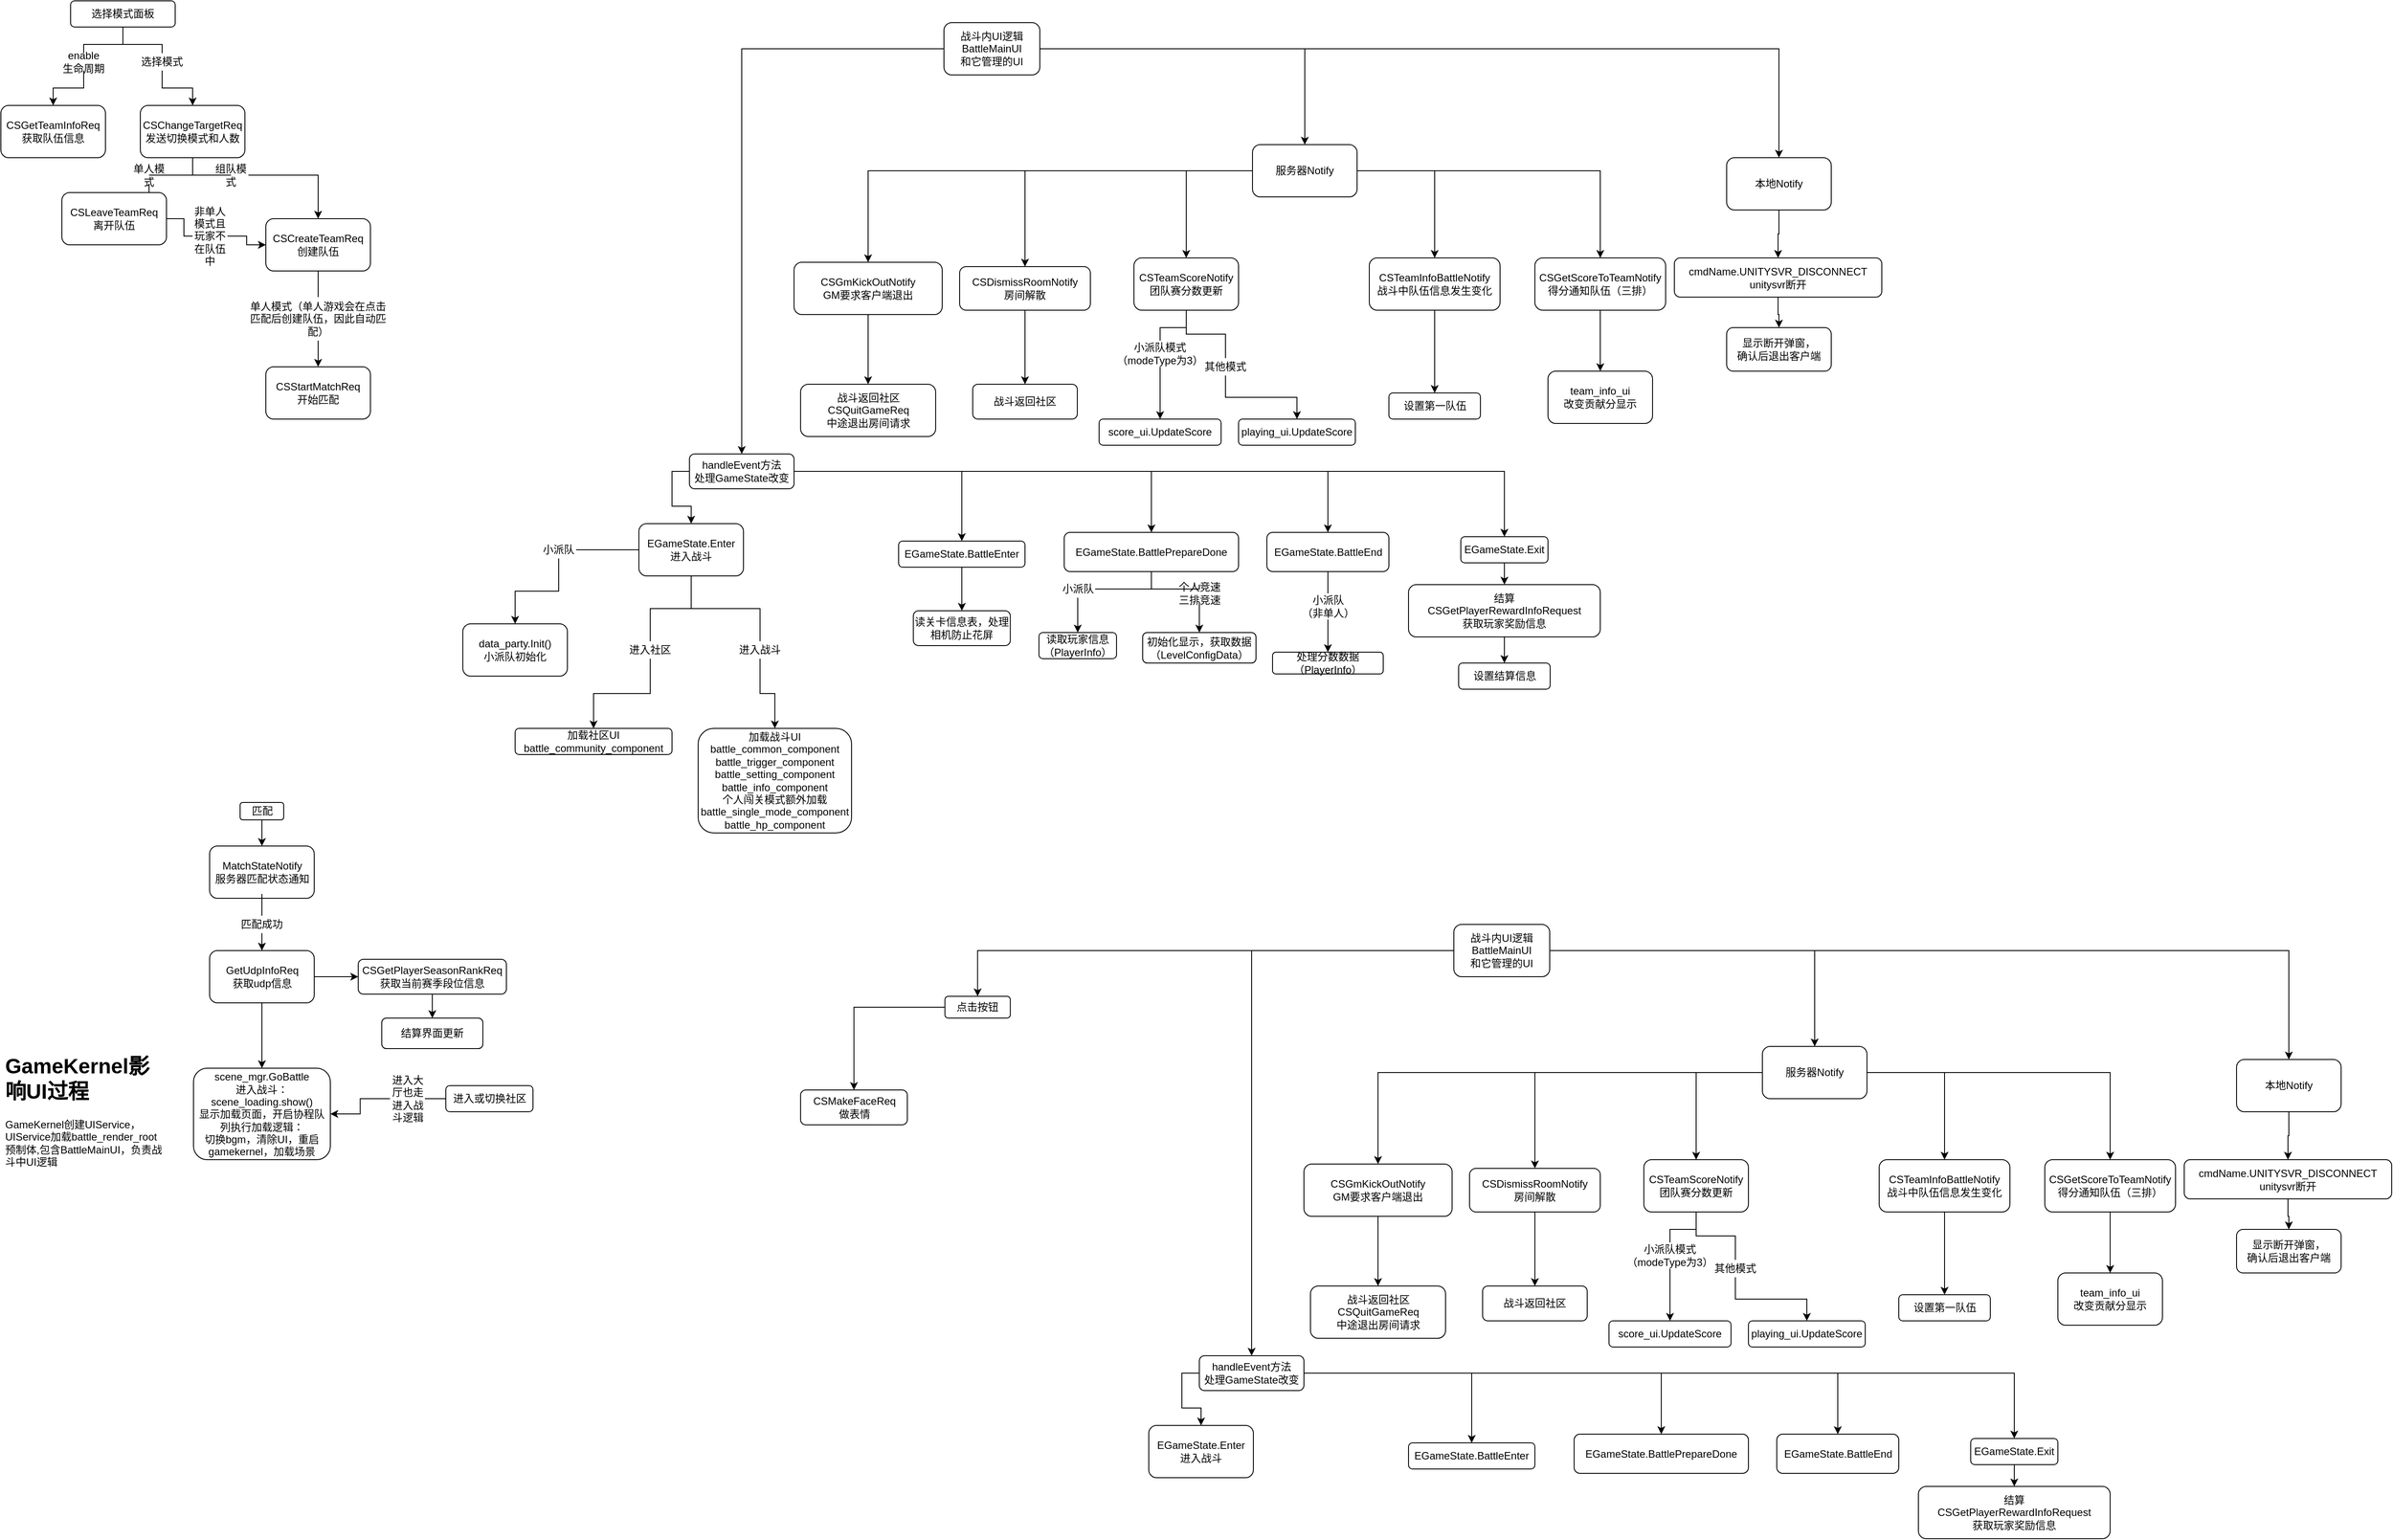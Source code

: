 <mxfile version="15.0.3" type="github">
  <diagram id="1mUm51Annn_wnX_kLURc" name="Page-1">
    <mxGraphModel dx="1673" dy="934" grid="1" gridSize="10" guides="1" tooltips="1" connect="1" arrows="1" fold="1" page="1" pageScale="1" pageWidth="827" pageHeight="1169" math="0" shadow="0">
      <root>
        <mxCell id="0" />
        <mxCell id="1" parent="0" />
        <mxCell id="DKNWYhaMzsymn_I_Z7NB-3" style="edgeStyle=orthogonalEdgeStyle;rounded=0;orthogonalLoop=1;jettySize=auto;html=1;startArrow=none;" parent="1" source="DKNWYhaMzsymn_I_Z7NB-4" target="DKNWYhaMzsymn_I_Z7NB-2" edge="1">
          <mxGeometry relative="1" as="geometry" />
        </mxCell>
        <mxCell id="DKNWYhaMzsymn_I_Z7NB-6" style="edgeStyle=orthogonalEdgeStyle;rounded=0;orthogonalLoop=1;jettySize=auto;html=1;startArrow=none;" parent="1" source="DKNWYhaMzsymn_I_Z7NB-7" target="DKNWYhaMzsymn_I_Z7NB-5" edge="1">
          <mxGeometry relative="1" as="geometry" />
        </mxCell>
        <mxCell id="DKNWYhaMzsymn_I_Z7NB-1" value="选择模式面板" style="rounded=1;whiteSpace=wrap;html=1;" parent="1" vertex="1">
          <mxGeometry x="130" y="40" width="120" height="30" as="geometry" />
        </mxCell>
        <mxCell id="DKNWYhaMzsymn_I_Z7NB-2" value="CSGetTeamInfoReq获取队伍信息" style="rounded=1;whiteSpace=wrap;html=1;" parent="1" vertex="1">
          <mxGeometry x="50" y="160" width="120" height="60" as="geometry" />
        </mxCell>
        <mxCell id="DKNWYhaMzsymn_I_Z7NB-10" style="edgeStyle=orthogonalEdgeStyle;rounded=0;orthogonalLoop=1;jettySize=auto;html=1;startArrow=none;" parent="1" source="DKNWYhaMzsymn_I_Z7NB-11" target="DKNWYhaMzsymn_I_Z7NB-9" edge="1">
          <mxGeometry relative="1" as="geometry" />
        </mxCell>
        <mxCell id="DKNWYhaMzsymn_I_Z7NB-14" style="edgeStyle=orthogonalEdgeStyle;rounded=0;orthogonalLoop=1;jettySize=auto;html=1;startArrow=none;" parent="1" source="DKNWYhaMzsymn_I_Z7NB-15" target="DKNWYhaMzsymn_I_Z7NB-13" edge="1">
          <mxGeometry relative="1" as="geometry" />
        </mxCell>
        <mxCell id="DKNWYhaMzsymn_I_Z7NB-5" value="CSChangeTargetReq&lt;br&gt;发送切换模式和人数" style="rounded=1;whiteSpace=wrap;html=1;" parent="1" vertex="1">
          <mxGeometry x="210" y="160" width="120" height="60" as="geometry" />
        </mxCell>
        <mxCell id="DKNWYhaMzsymn_I_Z7NB-17" style="edgeStyle=orthogonalEdgeStyle;rounded=0;orthogonalLoop=1;jettySize=auto;html=1;exitX=1;exitY=0.5;exitDx=0;exitDy=0;startArrow=none;" parent="1" source="DKNWYhaMzsymn_I_Z7NB-19" target="DKNWYhaMzsymn_I_Z7NB-13" edge="1">
          <mxGeometry relative="1" as="geometry" />
        </mxCell>
        <mxCell id="DKNWYhaMzsymn_I_Z7NB-9" value="CSLeaveTeamReq&lt;br&gt;离开队伍" style="rounded=1;whiteSpace=wrap;html=1;" parent="1" vertex="1">
          <mxGeometry x="120" y="260" width="120" height="60" as="geometry" />
        </mxCell>
        <mxCell id="DKNWYhaMzsymn_I_Z7NB-11" value="单人模式" style="text;html=1;strokeColor=none;fillColor=none;align=center;verticalAlign=middle;whiteSpace=wrap;rounded=0;" parent="1" vertex="1">
          <mxGeometry x="200" y="230" width="40" height="20" as="geometry" />
        </mxCell>
        <mxCell id="DKNWYhaMzsymn_I_Z7NB-12" value="" style="edgeStyle=orthogonalEdgeStyle;rounded=0;orthogonalLoop=1;jettySize=auto;html=1;endArrow=none;" parent="1" source="DKNWYhaMzsymn_I_Z7NB-5" target="DKNWYhaMzsymn_I_Z7NB-11" edge="1">
          <mxGeometry relative="1" as="geometry">
            <mxPoint x="270" y="220" as="sourcePoint" />
            <mxPoint x="180" y="260" as="targetPoint" />
          </mxGeometry>
        </mxCell>
        <mxCell id="DKNWYhaMzsymn_I_Z7NB-23" style="edgeStyle=orthogonalEdgeStyle;rounded=0;orthogonalLoop=1;jettySize=auto;html=1;entryX=0.5;entryY=0;entryDx=0;entryDy=0;startArrow=none;" parent="1" source="DKNWYhaMzsymn_I_Z7NB-24" target="DKNWYhaMzsymn_I_Z7NB-21" edge="1">
          <mxGeometry relative="1" as="geometry" />
        </mxCell>
        <mxCell id="DKNWYhaMzsymn_I_Z7NB-13" value="CSCreateTeamReq&lt;br&gt;创建队伍" style="rounded=1;whiteSpace=wrap;html=1;" parent="1" vertex="1">
          <mxGeometry x="354" y="290" width="120" height="60" as="geometry" />
        </mxCell>
        <mxCell id="DKNWYhaMzsymn_I_Z7NB-15" value="组队模式" style="text;html=1;strokeColor=none;fillColor=none;align=center;verticalAlign=middle;whiteSpace=wrap;rounded=0;" parent="1" vertex="1">
          <mxGeometry x="294" y="230" width="40" height="20" as="geometry" />
        </mxCell>
        <mxCell id="DKNWYhaMzsymn_I_Z7NB-16" value="" style="edgeStyle=orthogonalEdgeStyle;rounded=0;orthogonalLoop=1;jettySize=auto;html=1;endArrow=none;" parent="1" source="DKNWYhaMzsymn_I_Z7NB-5" target="DKNWYhaMzsymn_I_Z7NB-15" edge="1">
          <mxGeometry relative="1" as="geometry">
            <mxPoint x="270" y="220" as="sourcePoint" />
            <mxPoint x="330" y="260" as="targetPoint" />
          </mxGeometry>
        </mxCell>
        <mxCell id="DKNWYhaMzsymn_I_Z7NB-19" value="非单人模式且玩家不在队伍中" style="text;html=1;strokeColor=none;fillColor=none;align=center;verticalAlign=middle;whiteSpace=wrap;rounded=0;" parent="1" vertex="1">
          <mxGeometry x="270" y="300" width="40" height="20" as="geometry" />
        </mxCell>
        <mxCell id="DKNWYhaMzsymn_I_Z7NB-20" value="" style="edgeStyle=orthogonalEdgeStyle;rounded=0;orthogonalLoop=1;jettySize=auto;html=1;exitX=1;exitY=0.5;exitDx=0;exitDy=0;endArrow=none;" parent="1" source="DKNWYhaMzsymn_I_Z7NB-9" target="DKNWYhaMzsymn_I_Z7NB-19" edge="1">
          <mxGeometry relative="1" as="geometry">
            <mxPoint x="240" y="290" as="sourcePoint" />
            <mxPoint x="354" y="320" as="targetPoint" />
          </mxGeometry>
        </mxCell>
        <mxCell id="DKNWYhaMzsymn_I_Z7NB-21" value="CSStartMatchReq&lt;br&gt;开始匹配" style="rounded=1;whiteSpace=wrap;html=1;" parent="1" vertex="1">
          <mxGeometry x="354" y="460" width="120" height="60" as="geometry" />
        </mxCell>
        <mxCell id="DKNWYhaMzsymn_I_Z7NB-24" value="单人模式（单人游戏会在点击匹配后创建队伍，因此自动匹配）" style="text;html=1;strokeColor=none;fillColor=none;align=center;verticalAlign=middle;whiteSpace=wrap;rounded=0;" parent="1" vertex="1">
          <mxGeometry x="334" y="380" width="160" height="50" as="geometry" />
        </mxCell>
        <mxCell id="DKNWYhaMzsymn_I_Z7NB-25" value="" style="edgeStyle=orthogonalEdgeStyle;rounded=0;orthogonalLoop=1;jettySize=auto;html=1;entryX=0.5;entryY=0;entryDx=0;entryDy=0;endArrow=none;" parent="1" source="DKNWYhaMzsymn_I_Z7NB-13" target="DKNWYhaMzsymn_I_Z7NB-24" edge="1">
          <mxGeometry relative="1" as="geometry">
            <mxPoint x="414" y="350" as="sourcePoint" />
            <mxPoint x="414" y="390" as="targetPoint" />
          </mxGeometry>
        </mxCell>
        <mxCell id="DKNWYhaMzsymn_I_Z7NB-31" style="edgeStyle=orthogonalEdgeStyle;rounded=0;orthogonalLoop=1;jettySize=auto;html=1;entryX=0.5;entryY=0;entryDx=0;entryDy=0;startArrow=none;" parent="1" source="DKNWYhaMzsymn_I_Z7NB-32" target="DKNWYhaMzsymn_I_Z7NB-30" edge="1">
          <mxGeometry relative="1" as="geometry" />
        </mxCell>
        <mxCell id="DKNWYhaMzsymn_I_Z7NB-26" value="MatchStateNotify&lt;br&gt;服务器匹配状态通知" style="rounded=1;whiteSpace=wrap;html=1;" parent="1" vertex="1">
          <mxGeometry x="289.5" y="1010" width="120" height="60" as="geometry" />
        </mxCell>
        <mxCell id="DKNWYhaMzsymn_I_Z7NB-28" style="edgeStyle=orthogonalEdgeStyle;rounded=0;orthogonalLoop=1;jettySize=auto;html=1;entryX=0.5;entryY=0;entryDx=0;entryDy=0;" parent="1" source="DKNWYhaMzsymn_I_Z7NB-27" target="DKNWYhaMzsymn_I_Z7NB-26" edge="1">
          <mxGeometry relative="1" as="geometry" />
        </mxCell>
        <mxCell id="DKNWYhaMzsymn_I_Z7NB-27" value="匹配" style="rounded=1;whiteSpace=wrap;html=1;" parent="1" vertex="1">
          <mxGeometry x="324.5" y="960" width="50" height="20" as="geometry" />
        </mxCell>
        <mxCell id="y79Qkwf2GT1hYq4OMrBV-26" style="edgeStyle=orthogonalEdgeStyle;rounded=0;orthogonalLoop=1;jettySize=auto;html=1;entryX=0.5;entryY=0;entryDx=0;entryDy=0;" edge="1" parent="1" source="DKNWYhaMzsymn_I_Z7NB-30" target="DKNWYhaMzsymn_I_Z7NB-36">
          <mxGeometry relative="1" as="geometry" />
        </mxCell>
        <mxCell id="y79Qkwf2GT1hYq4OMrBV-28" style="edgeStyle=orthogonalEdgeStyle;rounded=0;orthogonalLoop=1;jettySize=auto;html=1;entryX=0;entryY=0.5;entryDx=0;entryDy=0;" edge="1" parent="1" source="DKNWYhaMzsymn_I_Z7NB-30" target="y79Qkwf2GT1hYq4OMrBV-27">
          <mxGeometry relative="1" as="geometry" />
        </mxCell>
        <mxCell id="DKNWYhaMzsymn_I_Z7NB-30" value="GetUdpInfoReq&lt;br&gt;获取udp信息" style="rounded=1;whiteSpace=wrap;html=1;" parent="1" vertex="1">
          <mxGeometry x="289.5" y="1130" width="120" height="60" as="geometry" />
        </mxCell>
        <mxCell id="DKNWYhaMzsymn_I_Z7NB-32" value="匹配成功" style="text;html=1;strokeColor=none;fillColor=none;align=center;verticalAlign=middle;whiteSpace=wrap;rounded=0;" parent="1" vertex="1">
          <mxGeometry x="321" y="1085" width="57" height="30" as="geometry" />
        </mxCell>
        <mxCell id="DKNWYhaMzsymn_I_Z7NB-33" value="" style="edgeStyle=orthogonalEdgeStyle;rounded=0;orthogonalLoop=1;jettySize=auto;html=1;entryX=0.5;entryY=0;entryDx=0;entryDy=0;endArrow=none;" parent="1" source="DKNWYhaMzsymn_I_Z7NB-26" target="DKNWYhaMzsymn_I_Z7NB-32" edge="1">
          <mxGeometry relative="1" as="geometry">
            <mxPoint x="349.5" y="1070" as="sourcePoint" />
            <mxPoint x="349.5" y="1150" as="targetPoint" />
          </mxGeometry>
        </mxCell>
        <mxCell id="DKNWYhaMzsymn_I_Z7NB-7" value="选择模式" style="text;html=1;strokeColor=none;fillColor=none;align=center;verticalAlign=middle;whiteSpace=wrap;rounded=0;" parent="1" vertex="1">
          <mxGeometry x="210" y="100" width="50" height="20" as="geometry" />
        </mxCell>
        <mxCell id="DKNWYhaMzsymn_I_Z7NB-34" value="" style="edgeStyle=orthogonalEdgeStyle;rounded=0;orthogonalLoop=1;jettySize=auto;html=1;endArrow=none;" parent="1" source="DKNWYhaMzsymn_I_Z7NB-1" target="DKNWYhaMzsymn_I_Z7NB-7" edge="1">
          <mxGeometry relative="1" as="geometry">
            <mxPoint x="190" y="70" as="sourcePoint" />
            <mxPoint x="270" y="160" as="targetPoint" />
          </mxGeometry>
        </mxCell>
        <mxCell id="DKNWYhaMzsymn_I_Z7NB-4" value="enable生命周期" style="text;html=1;strokeColor=none;fillColor=none;align=center;verticalAlign=middle;whiteSpace=wrap;rounded=0;" parent="1" vertex="1">
          <mxGeometry x="120" y="100" width="50" height="20" as="geometry" />
        </mxCell>
        <mxCell id="DKNWYhaMzsymn_I_Z7NB-35" value="" style="edgeStyle=orthogonalEdgeStyle;rounded=0;orthogonalLoop=1;jettySize=auto;html=1;endArrow=none;" parent="1" source="DKNWYhaMzsymn_I_Z7NB-1" target="DKNWYhaMzsymn_I_Z7NB-4" edge="1">
          <mxGeometry relative="1" as="geometry">
            <mxPoint x="190" y="70" as="sourcePoint" />
            <mxPoint x="110" y="160" as="targetPoint" />
          </mxGeometry>
        </mxCell>
        <mxCell id="DKNWYhaMzsymn_I_Z7NB-36" value="scene_mgr.GoBattle&lt;br&gt;进入战斗：&lt;br&gt;scene_loading.show()&lt;br&gt;显示加载页面，开启协程队列执行加载逻辑：&lt;br&gt;切换bgm，清除UI，重启gamekernel，加载场景&lt;br&gt;" style="rounded=1;whiteSpace=wrap;html=1;" parent="1" vertex="1">
          <mxGeometry x="271" y="1265" width="157" height="105" as="geometry" />
        </mxCell>
        <mxCell id="cIZTZoEBrVOznghg1TQm-2" style="edgeStyle=orthogonalEdgeStyle;rounded=0;orthogonalLoop=1;jettySize=auto;html=1;entryX=1;entryY=0.5;entryDx=0;entryDy=0;startArrow=none;" parent="1" source="cIZTZoEBrVOznghg1TQm-3" target="DKNWYhaMzsymn_I_Z7NB-36" edge="1">
          <mxGeometry relative="1" as="geometry" />
        </mxCell>
        <mxCell id="cIZTZoEBrVOznghg1TQm-1" value="进入或切换社区" style="rounded=1;whiteSpace=wrap;html=1;" parent="1" vertex="1">
          <mxGeometry x="560.5" y="1285" width="100" height="30" as="geometry" />
        </mxCell>
        <mxCell id="cIZTZoEBrVOznghg1TQm-3" value="进入大厅也走进入战斗逻辑" style="text;html=1;strokeColor=none;fillColor=none;align=center;verticalAlign=middle;whiteSpace=wrap;rounded=0;" parent="1" vertex="1">
          <mxGeometry x="496.5" y="1290" width="40" height="20" as="geometry" />
        </mxCell>
        <mxCell id="cIZTZoEBrVOznghg1TQm-4" value="" style="edgeStyle=orthogonalEdgeStyle;rounded=0;orthogonalLoop=1;jettySize=auto;html=1;entryX=1;entryY=0.5;entryDx=0;entryDy=0;endArrow=none;" parent="1" source="cIZTZoEBrVOznghg1TQm-1" target="cIZTZoEBrVOznghg1TQm-3" edge="1">
          <mxGeometry relative="1" as="geometry">
            <mxPoint x="499.5" y="1145" as="sourcePoint" />
            <mxPoint x="409.5" y="1270" as="targetPoint" />
          </mxGeometry>
        </mxCell>
        <mxCell id="cIZTZoEBrVOznghg1TQm-11" value="加载社区UI&lt;br&gt;battle_community_component" style="rounded=1;whiteSpace=wrap;html=1;" parent="1" vertex="1">
          <mxGeometry x="640" y="875" width="180" height="30" as="geometry" />
        </mxCell>
        <mxCell id="cIZTZoEBrVOznghg1TQm-15" value="加载战斗UI&lt;br&gt;battle_common_component&lt;br&gt;battle_trigger_component&lt;br&gt;battle_setting_component&lt;br&gt;battle_info_component&lt;br&gt;个人闯关模式额外加载&lt;br&gt;battle_single_mode_component&lt;br&gt;battle_hp_component&lt;br&gt;" style="rounded=1;whiteSpace=wrap;html=1;" parent="1" vertex="1">
          <mxGeometry x="850" y="875" width="176" height="120" as="geometry" />
        </mxCell>
        <mxCell id="cIZTZoEBrVOznghg1TQm-49" style="edgeStyle=orthogonalEdgeStyle;rounded=0;orthogonalLoop=1;jettySize=auto;html=1;" parent="1" source="cIZTZoEBrVOznghg1TQm-19" target="cIZTZoEBrVOznghg1TQm-29" edge="1">
          <mxGeometry relative="1" as="geometry" />
        </mxCell>
        <mxCell id="cIZTZoEBrVOznghg1TQm-50" style="edgeStyle=orthogonalEdgeStyle;rounded=0;orthogonalLoop=1;jettySize=auto;html=1;" parent="1" source="cIZTZoEBrVOznghg1TQm-19" target="cIZTZoEBrVOznghg1TQm-20" edge="1">
          <mxGeometry relative="1" as="geometry" />
        </mxCell>
        <mxCell id="cIZTZoEBrVOznghg1TQm-85" style="edgeStyle=orthogonalEdgeStyle;rounded=0;orthogonalLoop=1;jettySize=auto;html=1;exitX=1;exitY=0.5;exitDx=0;exitDy=0;" parent="1" source="cIZTZoEBrVOznghg1TQm-19" target="cIZTZoEBrVOznghg1TQm-75" edge="1">
          <mxGeometry relative="1" as="geometry" />
        </mxCell>
        <mxCell id="cIZTZoEBrVOznghg1TQm-19" value="战斗内UI逻辑&lt;br&gt;BattleMainUI&lt;br&gt;和它管理的UI" style="rounded=1;whiteSpace=wrap;html=1;" parent="1" vertex="1">
          <mxGeometry x="1132" y="65" width="110" height="60" as="geometry" />
        </mxCell>
        <mxCell id="cIZTZoEBrVOznghg1TQm-82" style="edgeStyle=orthogonalEdgeStyle;rounded=0;orthogonalLoop=1;jettySize=auto;html=1;exitX=0;exitY=0.5;exitDx=0;exitDy=0;" parent="1" source="cIZTZoEBrVOznghg1TQm-20" target="cIZTZoEBrVOznghg1TQm-33" edge="1">
          <mxGeometry relative="1" as="geometry" />
        </mxCell>
        <mxCell id="cIZTZoEBrVOznghg1TQm-91" style="edgeStyle=orthogonalEdgeStyle;rounded=0;orthogonalLoop=1;jettySize=auto;html=1;exitX=0.5;exitY=1;exitDx=0;exitDy=0;" parent="1" source="cIZTZoEBrVOznghg1TQm-20" target="cIZTZoEBrVOznghg1TQm-90" edge="1">
          <mxGeometry relative="1" as="geometry">
            <Array as="points">
              <mxPoint x="926" y="580" />
              <mxPoint x="1058" y="580" />
            </Array>
          </mxGeometry>
        </mxCell>
        <mxCell id="y79Qkwf2GT1hYq4OMrBV-2" style="edgeStyle=orthogonalEdgeStyle;rounded=0;orthogonalLoop=1;jettySize=auto;html=1;entryX=0.5;entryY=0;entryDx=0;entryDy=0;" edge="1" parent="1" source="cIZTZoEBrVOznghg1TQm-20" target="y79Qkwf2GT1hYq4OMrBV-1">
          <mxGeometry relative="1" as="geometry" />
        </mxCell>
        <mxCell id="y79Qkwf2GT1hYq4OMrBV-12" style="edgeStyle=orthogonalEdgeStyle;rounded=0;orthogonalLoop=1;jettySize=auto;html=1;" edge="1" parent="1" source="cIZTZoEBrVOznghg1TQm-20" target="y79Qkwf2GT1hYq4OMrBV-11">
          <mxGeometry relative="1" as="geometry" />
        </mxCell>
        <mxCell id="y79Qkwf2GT1hYq4OMrBV-18" style="edgeStyle=orthogonalEdgeStyle;rounded=0;orthogonalLoop=1;jettySize=auto;html=1;entryX=0.5;entryY=0;entryDx=0;entryDy=0;" edge="1" parent="1" source="cIZTZoEBrVOznghg1TQm-20" target="y79Qkwf2GT1hYq4OMrBV-17">
          <mxGeometry relative="1" as="geometry" />
        </mxCell>
        <mxCell id="cIZTZoEBrVOznghg1TQm-20" value="handleEvent方法&lt;br&gt;处理GameState改变" style="rounded=1;whiteSpace=wrap;html=1;" parent="1" vertex="1">
          <mxGeometry x="840" y="560" width="120" height="40" as="geometry" />
        </mxCell>
        <mxCell id="cIZTZoEBrVOznghg1TQm-51" style="edgeStyle=orthogonalEdgeStyle;rounded=0;orthogonalLoop=1;jettySize=auto;html=1;" parent="1" source="cIZTZoEBrVOznghg1TQm-29" target="cIZTZoEBrVOznghg1TQm-46" edge="1">
          <mxGeometry relative="1" as="geometry" />
        </mxCell>
        <mxCell id="cIZTZoEBrVOznghg1TQm-53" style="edgeStyle=orthogonalEdgeStyle;rounded=0;orthogonalLoop=1;jettySize=auto;html=1;entryX=0.5;entryY=0;entryDx=0;entryDy=0;" parent="1" source="cIZTZoEBrVOznghg1TQm-29" target="cIZTZoEBrVOznghg1TQm-48" edge="1">
          <mxGeometry relative="1" as="geometry" />
        </mxCell>
        <mxCell id="cIZTZoEBrVOznghg1TQm-57" style="edgeStyle=orthogonalEdgeStyle;rounded=0;orthogonalLoop=1;jettySize=auto;html=1;entryX=0.5;entryY=0;entryDx=0;entryDy=0;" parent="1" source="cIZTZoEBrVOznghg1TQm-29" target="cIZTZoEBrVOznghg1TQm-56" edge="1">
          <mxGeometry relative="1" as="geometry" />
        </mxCell>
        <mxCell id="cIZTZoEBrVOznghg1TQm-68" style="edgeStyle=orthogonalEdgeStyle;rounded=0;orthogonalLoop=1;jettySize=auto;html=1;entryX=0.5;entryY=0;entryDx=0;entryDy=0;" parent="1" source="cIZTZoEBrVOznghg1TQm-29" target="cIZTZoEBrVOznghg1TQm-67" edge="1">
          <mxGeometry relative="1" as="geometry" />
        </mxCell>
        <mxCell id="cIZTZoEBrVOznghg1TQm-72" style="edgeStyle=orthogonalEdgeStyle;rounded=0;orthogonalLoop=1;jettySize=auto;html=1;exitX=1;exitY=0.5;exitDx=0;exitDy=0;entryX=0.5;entryY=0;entryDx=0;entryDy=0;" parent="1" source="cIZTZoEBrVOznghg1TQm-29" target="cIZTZoEBrVOznghg1TQm-71" edge="1">
          <mxGeometry relative="1" as="geometry" />
        </mxCell>
        <mxCell id="cIZTZoEBrVOznghg1TQm-29" value="&lt;span&gt;服务器Notify&lt;/span&gt;" style="rounded=1;whiteSpace=wrap;html=1;" parent="1" vertex="1">
          <mxGeometry x="1486" y="205" width="120" height="60" as="geometry" />
        </mxCell>
        <mxCell id="cIZTZoEBrVOznghg1TQm-39" style="edgeStyle=orthogonalEdgeStyle;rounded=0;orthogonalLoop=1;jettySize=auto;html=1;startArrow=none;" parent="1" source="cIZTZoEBrVOznghg1TQm-17" target="cIZTZoEBrVOznghg1TQm-15" edge="1">
          <mxGeometry relative="1" as="geometry" />
        </mxCell>
        <mxCell id="cIZTZoEBrVOznghg1TQm-83" style="edgeStyle=orthogonalEdgeStyle;rounded=0;orthogonalLoop=1;jettySize=auto;html=1;exitX=0.5;exitY=1;exitDx=0;exitDy=0;startArrow=none;" parent="1" source="cIZTZoEBrVOznghg1TQm-13" target="cIZTZoEBrVOznghg1TQm-11" edge="1">
          <mxGeometry relative="1" as="geometry" />
        </mxCell>
        <mxCell id="cIZTZoEBrVOznghg1TQm-87" style="edgeStyle=orthogonalEdgeStyle;rounded=0;orthogonalLoop=1;jettySize=auto;html=1;startArrow=none;" parent="1" source="cIZTZoEBrVOznghg1TQm-88" target="cIZTZoEBrVOznghg1TQm-86" edge="1">
          <mxGeometry relative="1" as="geometry" />
        </mxCell>
        <mxCell id="cIZTZoEBrVOznghg1TQm-33" value="EGameState.Enter&lt;span&gt;&lt;br&gt;进入战斗&lt;br&gt;&lt;/span&gt;" style="rounded=1;whiteSpace=wrap;html=1;" parent="1" vertex="1">
          <mxGeometry x="782" y="640" width="120" height="60" as="geometry" />
        </mxCell>
        <mxCell id="cIZTZoEBrVOznghg1TQm-17" value="进入战斗" style="text;html=1;strokeColor=none;fillColor=none;align=center;verticalAlign=middle;whiteSpace=wrap;rounded=0;" parent="1" vertex="1">
          <mxGeometry x="896" y="775" width="50" height="20" as="geometry" />
        </mxCell>
        <mxCell id="cIZTZoEBrVOznghg1TQm-41" value="" style="edgeStyle=orthogonalEdgeStyle;rounded=0;orthogonalLoop=1;jettySize=auto;html=1;endArrow=none;" parent="1" source="cIZTZoEBrVOznghg1TQm-33" target="cIZTZoEBrVOznghg1TQm-17" edge="1">
          <mxGeometry relative="1" as="geometry">
            <mxPoint x="1182" y="685" as="sourcePoint" />
            <mxPoint x="1240" y="745" as="targetPoint" />
          </mxGeometry>
        </mxCell>
        <mxCell id="cIZTZoEBrVOznghg1TQm-45" style="edgeStyle=orthogonalEdgeStyle;rounded=0;orthogonalLoop=1;jettySize=auto;html=1;" parent="1" source="cIZTZoEBrVOznghg1TQm-46" target="cIZTZoEBrVOznghg1TQm-47" edge="1">
          <mxGeometry relative="1" as="geometry" />
        </mxCell>
        <mxCell id="cIZTZoEBrVOznghg1TQm-46" value="CSGmKickOutNotify&lt;br&gt;GM要求客户端退出" style="rounded=1;whiteSpace=wrap;html=1;" parent="1" vertex="1">
          <mxGeometry x="960" y="340" width="170" height="60" as="geometry" />
        </mxCell>
        <mxCell id="cIZTZoEBrVOznghg1TQm-47" value="战斗返回社区&lt;br&gt;CSQuitGameReq&lt;br&gt;中途退出房间请求" style="rounded=1;whiteSpace=wrap;html=1;" parent="1" vertex="1">
          <mxGeometry x="967.5" y="480" width="155" height="60" as="geometry" />
        </mxCell>
        <mxCell id="cIZTZoEBrVOznghg1TQm-55" style="edgeStyle=orthogonalEdgeStyle;rounded=0;orthogonalLoop=1;jettySize=auto;html=1;entryX=0.5;entryY=0;entryDx=0;entryDy=0;" parent="1" source="cIZTZoEBrVOznghg1TQm-48" target="cIZTZoEBrVOznghg1TQm-54" edge="1">
          <mxGeometry relative="1" as="geometry" />
        </mxCell>
        <mxCell id="cIZTZoEBrVOznghg1TQm-48" value="CSDismissRoomNotify&lt;br&gt;房间解散" style="rounded=1;whiteSpace=wrap;html=1;" parent="1" vertex="1">
          <mxGeometry x="1150" y="345" width="150" height="50" as="geometry" />
        </mxCell>
        <mxCell id="cIZTZoEBrVOznghg1TQm-54" value="战斗返回社区" style="rounded=1;whiteSpace=wrap;html=1;" parent="1" vertex="1">
          <mxGeometry x="1165" y="480" width="120" height="40" as="geometry" />
        </mxCell>
        <mxCell id="cIZTZoEBrVOznghg1TQm-59" style="edgeStyle=orthogonalEdgeStyle;rounded=0;orthogonalLoop=1;jettySize=auto;html=1;entryX=0.5;entryY=0;entryDx=0;entryDy=0;startArrow=none;" parent="1" source="cIZTZoEBrVOznghg1TQm-60" target="cIZTZoEBrVOznghg1TQm-58" edge="1">
          <mxGeometry relative="1" as="geometry" />
        </mxCell>
        <mxCell id="cIZTZoEBrVOznghg1TQm-63" style="edgeStyle=orthogonalEdgeStyle;rounded=0;orthogonalLoop=1;jettySize=auto;html=1;startArrow=none;" parent="1" source="cIZTZoEBrVOznghg1TQm-64" target="cIZTZoEBrVOznghg1TQm-62" edge="1">
          <mxGeometry relative="1" as="geometry" />
        </mxCell>
        <mxCell id="cIZTZoEBrVOznghg1TQm-56" value="CSTeamScoreNotify&lt;br&gt;团队赛分数更新" style="rounded=1;whiteSpace=wrap;html=1;" parent="1" vertex="1">
          <mxGeometry x="1350" y="335" width="120" height="60" as="geometry" />
        </mxCell>
        <mxCell id="cIZTZoEBrVOznghg1TQm-58" value="score_ui.UpdateScore" style="rounded=1;whiteSpace=wrap;html=1;" parent="1" vertex="1">
          <mxGeometry x="1310" y="520" width="140" height="30" as="geometry" />
        </mxCell>
        <mxCell id="cIZTZoEBrVOznghg1TQm-60" value="小派队模式（modeType为3）" style="text;html=1;strokeColor=none;fillColor=none;align=center;verticalAlign=middle;whiteSpace=wrap;rounded=0;" parent="1" vertex="1">
          <mxGeometry x="1325" y="430" width="110" height="30" as="geometry" />
        </mxCell>
        <mxCell id="cIZTZoEBrVOznghg1TQm-61" value="" style="edgeStyle=orthogonalEdgeStyle;rounded=0;orthogonalLoop=1;jettySize=auto;html=1;entryX=0.5;entryY=0;entryDx=0;entryDy=0;endArrow=none;" parent="1" source="cIZTZoEBrVOznghg1TQm-56" target="cIZTZoEBrVOznghg1TQm-60" edge="1">
          <mxGeometry relative="1" as="geometry">
            <mxPoint x="1410" y="395" as="sourcePoint" />
            <mxPoint x="1380" y="480" as="targetPoint" />
          </mxGeometry>
        </mxCell>
        <mxCell id="cIZTZoEBrVOznghg1TQm-62" value="playing_ui.UpdateScore" style="rounded=1;whiteSpace=wrap;html=1;" parent="1" vertex="1">
          <mxGeometry x="1470" y="520" width="134" height="30" as="geometry" />
        </mxCell>
        <mxCell id="cIZTZoEBrVOznghg1TQm-64" value="其他模式" style="text;html=1;strokeColor=none;fillColor=none;align=center;verticalAlign=middle;whiteSpace=wrap;rounded=0;" parent="1" vertex="1">
          <mxGeometry x="1430" y="450" width="50" height="20" as="geometry" />
        </mxCell>
        <mxCell id="cIZTZoEBrVOznghg1TQm-65" value="" style="edgeStyle=orthogonalEdgeStyle;rounded=0;orthogonalLoop=1;jettySize=auto;html=1;endArrow=none;" parent="1" source="cIZTZoEBrVOznghg1TQm-56" target="cIZTZoEBrVOznghg1TQm-64" edge="1">
          <mxGeometry relative="1" as="geometry">
            <mxPoint x="1410" y="395" as="sourcePoint" />
            <mxPoint x="1537" y="520" as="targetPoint" />
          </mxGeometry>
        </mxCell>
        <mxCell id="cIZTZoEBrVOznghg1TQm-66" style="edgeStyle=orthogonalEdgeStyle;rounded=0;orthogonalLoop=1;jettySize=auto;html=1;exitX=0.5;exitY=1;exitDx=0;exitDy=0;" parent="1" source="cIZTZoEBrVOznghg1TQm-62" target="cIZTZoEBrVOznghg1TQm-62" edge="1">
          <mxGeometry relative="1" as="geometry" />
        </mxCell>
        <mxCell id="cIZTZoEBrVOznghg1TQm-70" style="edgeStyle=orthogonalEdgeStyle;rounded=0;orthogonalLoop=1;jettySize=auto;html=1;" parent="1" source="cIZTZoEBrVOznghg1TQm-67" target="cIZTZoEBrVOznghg1TQm-69" edge="1">
          <mxGeometry relative="1" as="geometry" />
        </mxCell>
        <mxCell id="cIZTZoEBrVOznghg1TQm-67" value="CSTeamInfoBattleNotify&lt;br&gt;战斗中队伍信息发生变化" style="rounded=1;whiteSpace=wrap;html=1;" parent="1" vertex="1">
          <mxGeometry x="1620" y="335" width="150" height="60" as="geometry" />
        </mxCell>
        <mxCell id="cIZTZoEBrVOznghg1TQm-69" value="设置第一队伍" style="rounded=1;whiteSpace=wrap;html=1;" parent="1" vertex="1">
          <mxGeometry x="1642.5" y="490" width="105" height="30" as="geometry" />
        </mxCell>
        <mxCell id="cIZTZoEBrVOznghg1TQm-74" style="edgeStyle=orthogonalEdgeStyle;rounded=0;orthogonalLoop=1;jettySize=auto;html=1;entryX=0.5;entryY=0;entryDx=0;entryDy=0;" parent="1" source="cIZTZoEBrVOznghg1TQm-71" target="cIZTZoEBrVOznghg1TQm-73" edge="1">
          <mxGeometry relative="1" as="geometry" />
        </mxCell>
        <mxCell id="cIZTZoEBrVOznghg1TQm-71" value="CSGetScoreToTeamNotify&lt;br&gt;得分通知队伍（三排）" style="rounded=1;whiteSpace=wrap;html=1;" parent="1" vertex="1">
          <mxGeometry x="1810" y="335" width="150" height="60" as="geometry" />
        </mxCell>
        <mxCell id="cIZTZoEBrVOznghg1TQm-73" value="team_info_ui&lt;br&gt;改变贡献分显示" style="rounded=1;whiteSpace=wrap;html=1;" parent="1" vertex="1">
          <mxGeometry x="1825" y="465" width="120" height="60" as="geometry" />
        </mxCell>
        <mxCell id="cIZTZoEBrVOznghg1TQm-79" style="edgeStyle=orthogonalEdgeStyle;rounded=0;orthogonalLoop=1;jettySize=auto;html=1;" parent="1" source="cIZTZoEBrVOznghg1TQm-75" target="cIZTZoEBrVOznghg1TQm-78" edge="1">
          <mxGeometry relative="1" as="geometry" />
        </mxCell>
        <mxCell id="cIZTZoEBrVOznghg1TQm-75" value="本地Notify" style="rounded=1;whiteSpace=wrap;html=1;" parent="1" vertex="1">
          <mxGeometry x="2030" y="220" width="120" height="60" as="geometry" />
        </mxCell>
        <mxCell id="cIZTZoEBrVOznghg1TQm-81" style="edgeStyle=orthogonalEdgeStyle;rounded=0;orthogonalLoop=1;jettySize=auto;html=1;entryX=0.5;entryY=0;entryDx=0;entryDy=0;" parent="1" source="cIZTZoEBrVOznghg1TQm-78" target="cIZTZoEBrVOznghg1TQm-80" edge="1">
          <mxGeometry relative="1" as="geometry" />
        </mxCell>
        <mxCell id="cIZTZoEBrVOznghg1TQm-78" value="cmdName.UNITYSVR_DISCONNECT&lt;br&gt;unitysvr断开" style="rounded=1;whiteSpace=wrap;html=1;" parent="1" vertex="1">
          <mxGeometry x="1970" y="335" width="238" height="45" as="geometry" />
        </mxCell>
        <mxCell id="cIZTZoEBrVOznghg1TQm-80" value="显示断开弹窗，&lt;br&gt;确认后退出客户端" style="rounded=1;whiteSpace=wrap;html=1;" parent="1" vertex="1">
          <mxGeometry x="2030" y="415" width="120" height="50" as="geometry" />
        </mxCell>
        <mxCell id="cIZTZoEBrVOznghg1TQm-13" value="进入社区" style="text;html=1;strokeColor=none;fillColor=none;align=center;verticalAlign=middle;whiteSpace=wrap;rounded=0;" parent="1" vertex="1">
          <mxGeometry x="770" y="775" width="50" height="20" as="geometry" />
        </mxCell>
        <mxCell id="cIZTZoEBrVOznghg1TQm-84" value="" style="edgeStyle=orthogonalEdgeStyle;rounded=0;orthogonalLoop=1;jettySize=auto;html=1;exitX=0.5;exitY=1;exitDx=0;exitDy=0;endArrow=none;" parent="1" source="cIZTZoEBrVOznghg1TQm-33" target="cIZTZoEBrVOznghg1TQm-13" edge="1">
          <mxGeometry relative="1" as="geometry">
            <mxPoint x="842.0" y="700" as="sourcePoint" />
            <mxPoint x="785" y="925" as="targetPoint" />
          </mxGeometry>
        </mxCell>
        <mxCell id="cIZTZoEBrVOznghg1TQm-86" value="data_party.Init()&lt;br&gt;小派队初始化" style="rounded=1;whiteSpace=wrap;html=1;" parent="1" vertex="1">
          <mxGeometry x="580" y="755" width="120" height="60" as="geometry" />
        </mxCell>
        <mxCell id="cIZTZoEBrVOznghg1TQm-88" value="小派队" style="text;html=1;strokeColor=none;fillColor=none;align=center;verticalAlign=middle;whiteSpace=wrap;rounded=0;" parent="1" vertex="1">
          <mxGeometry x="670" y="660" width="40" height="20" as="geometry" />
        </mxCell>
        <mxCell id="cIZTZoEBrVOznghg1TQm-89" value="" style="edgeStyle=orthogonalEdgeStyle;rounded=0;orthogonalLoop=1;jettySize=auto;html=1;endArrow=none;" parent="1" source="cIZTZoEBrVOznghg1TQm-33" target="cIZTZoEBrVOznghg1TQm-88" edge="1">
          <mxGeometry relative="1" as="geometry">
            <mxPoint x="782" y="670" as="sourcePoint" />
            <mxPoint x="640" y="755" as="targetPoint" />
          </mxGeometry>
        </mxCell>
        <mxCell id="cIZTZoEBrVOznghg1TQm-93" style="edgeStyle=orthogonalEdgeStyle;rounded=0;orthogonalLoop=1;jettySize=auto;html=1;exitX=0.5;exitY=1;exitDx=0;exitDy=0;" parent="1" source="cIZTZoEBrVOznghg1TQm-90" target="cIZTZoEBrVOznghg1TQm-92" edge="1">
          <mxGeometry relative="1" as="geometry" />
        </mxCell>
        <mxCell id="cIZTZoEBrVOznghg1TQm-90" value="EGameState.BattleEnter" style="rounded=1;whiteSpace=wrap;html=1;" parent="1" vertex="1">
          <mxGeometry x="1080" y="660" width="145" height="30" as="geometry" />
        </mxCell>
        <mxCell id="cIZTZoEBrVOznghg1TQm-92" value="读关卡信息表，处理相机防止花屏" style="rounded=1;whiteSpace=wrap;html=1;" parent="1" vertex="1">
          <mxGeometry x="1096.88" y="740" width="111.25" height="40" as="geometry" />
        </mxCell>
        <mxCell id="y79Qkwf2GT1hYq4OMrBV-4" style="edgeStyle=orthogonalEdgeStyle;rounded=0;orthogonalLoop=1;jettySize=auto;html=1;startArrow=none;" edge="1" parent="1" source="y79Qkwf2GT1hYq4OMrBV-5" target="y79Qkwf2GT1hYq4OMrBV-3">
          <mxGeometry relative="1" as="geometry" />
        </mxCell>
        <mxCell id="y79Qkwf2GT1hYq4OMrBV-8" style="edgeStyle=orthogonalEdgeStyle;rounded=0;orthogonalLoop=1;jettySize=auto;html=1;startArrow=none;" edge="1" parent="1" source="y79Qkwf2GT1hYq4OMrBV-9" target="y79Qkwf2GT1hYq4OMrBV-7">
          <mxGeometry relative="1" as="geometry" />
        </mxCell>
        <mxCell id="y79Qkwf2GT1hYq4OMrBV-1" value="EGameState.BattlePrepareDone" style="rounded=1;whiteSpace=wrap;html=1;" vertex="1" parent="1">
          <mxGeometry x="1270" y="650" width="200" height="45" as="geometry" />
        </mxCell>
        <mxCell id="y79Qkwf2GT1hYq4OMrBV-3" value="读取玩家信息&lt;br&gt;（PlayerInfo）" style="rounded=1;whiteSpace=wrap;html=1;" vertex="1" parent="1">
          <mxGeometry x="1241" y="765" width="89" height="30" as="geometry" />
        </mxCell>
        <mxCell id="y79Qkwf2GT1hYq4OMrBV-5" value="小派队" style="text;html=1;strokeColor=none;fillColor=none;align=center;verticalAlign=middle;whiteSpace=wrap;rounded=0;" vertex="1" parent="1">
          <mxGeometry x="1265.5" y="705" width="40" height="20" as="geometry" />
        </mxCell>
        <mxCell id="y79Qkwf2GT1hYq4OMrBV-6" value="" style="edgeStyle=orthogonalEdgeStyle;rounded=0;orthogonalLoop=1;jettySize=auto;html=1;endArrow=none;" edge="1" parent="1" source="y79Qkwf2GT1hYq4OMrBV-1" target="y79Qkwf2GT1hYq4OMrBV-5">
          <mxGeometry relative="1" as="geometry">
            <mxPoint x="1370" y="695" as="sourcePoint" />
            <mxPoint x="1285.5" y="745" as="targetPoint" />
            <Array as="points">
              <mxPoint x="1370" y="715" />
            </Array>
          </mxGeometry>
        </mxCell>
        <mxCell id="y79Qkwf2GT1hYq4OMrBV-7" value="初始化显示，获取数据（LevelConfigData）" style="rounded=1;whiteSpace=wrap;html=1;" vertex="1" parent="1">
          <mxGeometry x="1360" y="765" width="130" height="35" as="geometry" />
        </mxCell>
        <mxCell id="y79Qkwf2GT1hYq4OMrBV-9" value="个人竞速&lt;br&gt;三排竞速" style="text;html=1;strokeColor=none;fillColor=none;align=center;verticalAlign=middle;whiteSpace=wrap;rounded=0;" vertex="1" parent="1">
          <mxGeometry x="1392.5" y="710" width="65" height="20" as="geometry" />
        </mxCell>
        <mxCell id="y79Qkwf2GT1hYq4OMrBV-10" value="" style="edgeStyle=orthogonalEdgeStyle;rounded=0;orthogonalLoop=1;jettySize=auto;html=1;endArrow=none;" edge="1" parent="1" source="y79Qkwf2GT1hYq4OMrBV-1" target="y79Qkwf2GT1hYq4OMrBV-9">
          <mxGeometry relative="1" as="geometry">
            <mxPoint x="1370" y="695" as="sourcePoint" />
            <mxPoint x="1425" y="765" as="targetPoint" />
          </mxGeometry>
        </mxCell>
        <mxCell id="y79Qkwf2GT1hYq4OMrBV-14" style="edgeStyle=orthogonalEdgeStyle;rounded=0;orthogonalLoop=1;jettySize=auto;html=1;entryX=0.5;entryY=0;entryDx=0;entryDy=0;startArrow=none;" edge="1" parent="1" source="y79Qkwf2GT1hYq4OMrBV-15" target="y79Qkwf2GT1hYq4OMrBV-13">
          <mxGeometry relative="1" as="geometry" />
        </mxCell>
        <mxCell id="y79Qkwf2GT1hYq4OMrBV-11" value="EGameState.BattleEnd" style="rounded=1;whiteSpace=wrap;html=1;" vertex="1" parent="1">
          <mxGeometry x="1502.5" y="650" width="140" height="45" as="geometry" />
        </mxCell>
        <mxCell id="y79Qkwf2GT1hYq4OMrBV-13" value="处理分数数据&lt;br&gt;（PlayerInfo）" style="rounded=1;whiteSpace=wrap;html=1;" vertex="1" parent="1">
          <mxGeometry x="1509" y="787.5" width="127" height="25" as="geometry" />
        </mxCell>
        <mxCell id="y79Qkwf2GT1hYq4OMrBV-15" value="小派队&lt;br&gt;（非单人）" style="text;html=1;strokeColor=none;fillColor=none;align=center;verticalAlign=middle;whiteSpace=wrap;rounded=0;" vertex="1" parent="1">
          <mxGeometry x="1538.75" y="720" width="67.5" height="30" as="geometry" />
        </mxCell>
        <mxCell id="y79Qkwf2GT1hYq4OMrBV-16" value="" style="edgeStyle=orthogonalEdgeStyle;rounded=0;orthogonalLoop=1;jettySize=auto;html=1;entryX=0.5;entryY=0;entryDx=0;entryDy=0;endArrow=none;" edge="1" parent="1" source="y79Qkwf2GT1hYq4OMrBV-11" target="y79Qkwf2GT1hYq4OMrBV-15">
          <mxGeometry relative="1" as="geometry">
            <mxPoint x="1572.5" y="695" as="sourcePoint" />
            <mxPoint x="1572.5" y="787.5" as="targetPoint" />
          </mxGeometry>
        </mxCell>
        <mxCell id="y79Qkwf2GT1hYq4OMrBV-20" style="edgeStyle=orthogonalEdgeStyle;rounded=0;orthogonalLoop=1;jettySize=auto;html=1;entryX=0.5;entryY=0;entryDx=0;entryDy=0;" edge="1" parent="1" source="y79Qkwf2GT1hYq4OMrBV-17" target="y79Qkwf2GT1hYq4OMrBV-19">
          <mxGeometry relative="1" as="geometry" />
        </mxCell>
        <mxCell id="y79Qkwf2GT1hYq4OMrBV-17" value="EGameState.Exit" style="rounded=1;whiteSpace=wrap;html=1;" vertex="1" parent="1">
          <mxGeometry x="1725" y="655" width="100" height="30" as="geometry" />
        </mxCell>
        <mxCell id="y79Qkwf2GT1hYq4OMrBV-32" style="edgeStyle=orthogonalEdgeStyle;rounded=0;orthogonalLoop=1;jettySize=auto;html=1;" edge="1" parent="1" source="y79Qkwf2GT1hYq4OMrBV-19" target="y79Qkwf2GT1hYq4OMrBV-31">
          <mxGeometry relative="1" as="geometry" />
        </mxCell>
        <mxCell id="y79Qkwf2GT1hYq4OMrBV-19" value="结算&lt;br&gt;CSGetPlayerRewardInfoRequest&lt;br&gt;获取玩家奖励信息" style="rounded=1;whiteSpace=wrap;html=1;" vertex="1" parent="1">
          <mxGeometry x="1665" y="710" width="220" height="60" as="geometry" />
        </mxCell>
        <mxCell id="y79Qkwf2GT1hYq4OMrBV-23" value="&lt;h1&gt;&lt;span style=&quot;text-align: center&quot;&gt;&lt;font style=&quot;font-size: 24px&quot;&gt;GameKernel影响UI过程&lt;/font&gt;&lt;/span&gt;&lt;br&gt;&lt;/h1&gt;&lt;p&gt;&lt;span style=&quot;text-align: center&quot;&gt;GameKernel&lt;/span&gt;&lt;span style=&quot;text-align: center&quot;&gt;创建UIService，&lt;/span&gt;&lt;span style=&quot;text-align: center&quot;&gt;UIService加载&lt;/span&gt;&lt;span style=&quot;text-align: center&quot;&gt;battle_render_root预制体,&lt;/span&gt;&lt;span style=&quot;text-align: center&quot;&gt;包含BattleMainUI，负责战斗中UI逻辑&lt;/span&gt;&lt;/p&gt;" style="text;html=1;strokeColor=none;fillColor=none;spacing=5;spacingTop=-20;whiteSpace=wrap;overflow=hidden;rounded=0;" vertex="1" parent="1">
          <mxGeometry x="50" y="1242.5" width="190" height="150" as="geometry" />
        </mxCell>
        <mxCell id="y79Qkwf2GT1hYq4OMrBV-30" style="edgeStyle=orthogonalEdgeStyle;rounded=0;orthogonalLoop=1;jettySize=auto;html=1;" edge="1" parent="1" source="y79Qkwf2GT1hYq4OMrBV-27" target="y79Qkwf2GT1hYq4OMrBV-29">
          <mxGeometry relative="1" as="geometry" />
        </mxCell>
        <mxCell id="y79Qkwf2GT1hYq4OMrBV-27" value="CSGetPlayerSeasonRankReq&lt;br&gt;获取当前赛季段位信息" style="rounded=1;whiteSpace=wrap;html=1;" vertex="1" parent="1">
          <mxGeometry x="460" y="1140" width="170" height="40" as="geometry" />
        </mxCell>
        <mxCell id="y79Qkwf2GT1hYq4OMrBV-29" value="结算界面更新" style="rounded=1;whiteSpace=wrap;html=1;" vertex="1" parent="1">
          <mxGeometry x="487" y="1207.5" width="116" height="35" as="geometry" />
        </mxCell>
        <mxCell id="y79Qkwf2GT1hYq4OMrBV-31" value="设置结算信息" style="rounded=1;whiteSpace=wrap;html=1;" vertex="1" parent="1">
          <mxGeometry x="1722.5" y="800" width="105" height="30" as="geometry" />
        </mxCell>
        <mxCell id="y79Qkwf2GT1hYq4OMrBV-35" style="edgeStyle=orthogonalEdgeStyle;rounded=0;orthogonalLoop=1;jettySize=auto;html=1;" edge="1" parent="1" source="y79Qkwf2GT1hYq4OMrBV-38" target="y79Qkwf2GT1hYq4OMrBV-50">
          <mxGeometry relative="1" as="geometry" />
        </mxCell>
        <mxCell id="y79Qkwf2GT1hYq4OMrBV-36" style="edgeStyle=orthogonalEdgeStyle;rounded=0;orthogonalLoop=1;jettySize=auto;html=1;" edge="1" parent="1" source="y79Qkwf2GT1hYq4OMrBV-38" target="y79Qkwf2GT1hYq4OMrBV-44">
          <mxGeometry relative="1" as="geometry" />
        </mxCell>
        <mxCell id="y79Qkwf2GT1hYq4OMrBV-37" style="edgeStyle=orthogonalEdgeStyle;rounded=0;orthogonalLoop=1;jettySize=auto;html=1;exitX=1;exitY=0.5;exitDx=0;exitDy=0;" edge="1" parent="1" source="y79Qkwf2GT1hYq4OMrBV-38" target="y79Qkwf2GT1hYq4OMrBV-80">
          <mxGeometry relative="1" as="geometry" />
        </mxCell>
        <mxCell id="y79Qkwf2GT1hYq4OMrBV-112" style="edgeStyle=orthogonalEdgeStyle;rounded=0;orthogonalLoop=1;jettySize=auto;html=1;entryX=0.5;entryY=0;entryDx=0;entryDy=0;" edge="1" parent="1" source="y79Qkwf2GT1hYq4OMrBV-38" target="y79Qkwf2GT1hYq4OMrBV-111">
          <mxGeometry relative="1" as="geometry" />
        </mxCell>
        <mxCell id="y79Qkwf2GT1hYq4OMrBV-38" value="战斗内UI逻辑&lt;br&gt;BattleMainUI&lt;br&gt;和它管理的UI" style="rounded=1;whiteSpace=wrap;html=1;" vertex="1" parent="1">
          <mxGeometry x="1717" y="1100" width="110" height="60" as="geometry" />
        </mxCell>
        <mxCell id="y79Qkwf2GT1hYq4OMrBV-39" style="edgeStyle=orthogonalEdgeStyle;rounded=0;orthogonalLoop=1;jettySize=auto;html=1;exitX=0;exitY=0.5;exitDx=0;exitDy=0;" edge="1" parent="1" source="y79Qkwf2GT1hYq4OMrBV-44" target="y79Qkwf2GT1hYq4OMrBV-54">
          <mxGeometry relative="1" as="geometry" />
        </mxCell>
        <mxCell id="y79Qkwf2GT1hYq4OMrBV-40" style="edgeStyle=orthogonalEdgeStyle;rounded=0;orthogonalLoop=1;jettySize=auto;html=1;exitX=0.5;exitY=1;exitDx=0;exitDy=0;" edge="1" parent="1" source="y79Qkwf2GT1hYq4OMrBV-44" target="y79Qkwf2GT1hYq4OMrBV-90">
          <mxGeometry relative="1" as="geometry">
            <Array as="points">
              <mxPoint x="1511" y="1615" />
              <mxPoint x="1643" y="1615" />
            </Array>
          </mxGeometry>
        </mxCell>
        <mxCell id="y79Qkwf2GT1hYq4OMrBV-41" style="edgeStyle=orthogonalEdgeStyle;rounded=0;orthogonalLoop=1;jettySize=auto;html=1;entryX=0.5;entryY=0;entryDx=0;entryDy=0;" edge="1" parent="1" source="y79Qkwf2GT1hYq4OMrBV-44" target="y79Qkwf2GT1hYq4OMrBV-94">
          <mxGeometry relative="1" as="geometry" />
        </mxCell>
        <mxCell id="y79Qkwf2GT1hYq4OMrBV-42" style="edgeStyle=orthogonalEdgeStyle;rounded=0;orthogonalLoop=1;jettySize=auto;html=1;" edge="1" parent="1" source="y79Qkwf2GT1hYq4OMrBV-44" target="y79Qkwf2GT1hYq4OMrBV-102">
          <mxGeometry relative="1" as="geometry" />
        </mxCell>
        <mxCell id="y79Qkwf2GT1hYq4OMrBV-43" style="edgeStyle=orthogonalEdgeStyle;rounded=0;orthogonalLoop=1;jettySize=auto;html=1;entryX=0.5;entryY=0;entryDx=0;entryDy=0;" edge="1" parent="1" source="y79Qkwf2GT1hYq4OMrBV-44" target="y79Qkwf2GT1hYq4OMrBV-107">
          <mxGeometry relative="1" as="geometry" />
        </mxCell>
        <mxCell id="y79Qkwf2GT1hYq4OMrBV-44" value="handleEvent方法&lt;br&gt;处理GameState改变" style="rounded=1;whiteSpace=wrap;html=1;" vertex="1" parent="1">
          <mxGeometry x="1425" y="1595" width="120" height="40" as="geometry" />
        </mxCell>
        <mxCell id="y79Qkwf2GT1hYq4OMrBV-45" style="edgeStyle=orthogonalEdgeStyle;rounded=0;orthogonalLoop=1;jettySize=auto;html=1;" edge="1" parent="1" source="y79Qkwf2GT1hYq4OMrBV-50" target="y79Qkwf2GT1hYq4OMrBV-58">
          <mxGeometry relative="1" as="geometry" />
        </mxCell>
        <mxCell id="y79Qkwf2GT1hYq4OMrBV-46" style="edgeStyle=orthogonalEdgeStyle;rounded=0;orthogonalLoop=1;jettySize=auto;html=1;entryX=0.5;entryY=0;entryDx=0;entryDy=0;" edge="1" parent="1" source="y79Qkwf2GT1hYq4OMrBV-50" target="y79Qkwf2GT1hYq4OMrBV-61">
          <mxGeometry relative="1" as="geometry" />
        </mxCell>
        <mxCell id="y79Qkwf2GT1hYq4OMrBV-47" style="edgeStyle=orthogonalEdgeStyle;rounded=0;orthogonalLoop=1;jettySize=auto;html=1;entryX=0.5;entryY=0;entryDx=0;entryDy=0;" edge="1" parent="1" source="y79Qkwf2GT1hYq4OMrBV-50" target="y79Qkwf2GT1hYq4OMrBV-65">
          <mxGeometry relative="1" as="geometry" />
        </mxCell>
        <mxCell id="y79Qkwf2GT1hYq4OMrBV-48" style="edgeStyle=orthogonalEdgeStyle;rounded=0;orthogonalLoop=1;jettySize=auto;html=1;entryX=0.5;entryY=0;entryDx=0;entryDy=0;" edge="1" parent="1" source="y79Qkwf2GT1hYq4OMrBV-50" target="y79Qkwf2GT1hYq4OMrBV-74">
          <mxGeometry relative="1" as="geometry" />
        </mxCell>
        <mxCell id="y79Qkwf2GT1hYq4OMrBV-49" style="edgeStyle=orthogonalEdgeStyle;rounded=0;orthogonalLoop=1;jettySize=auto;html=1;exitX=1;exitY=0.5;exitDx=0;exitDy=0;entryX=0.5;entryY=0;entryDx=0;entryDy=0;" edge="1" parent="1" source="y79Qkwf2GT1hYq4OMrBV-50" target="y79Qkwf2GT1hYq4OMrBV-77">
          <mxGeometry relative="1" as="geometry" />
        </mxCell>
        <mxCell id="y79Qkwf2GT1hYq4OMrBV-50" value="&lt;span&gt;服务器Notify&lt;/span&gt;" style="rounded=1;whiteSpace=wrap;html=1;" vertex="1" parent="1">
          <mxGeometry x="2071" y="1240" width="120" height="60" as="geometry" />
        </mxCell>
        <mxCell id="y79Qkwf2GT1hYq4OMrBV-54" value="EGameState.Enter&lt;span&gt;&lt;br&gt;进入战斗&lt;br&gt;&lt;/span&gt;" style="rounded=1;whiteSpace=wrap;html=1;" vertex="1" parent="1">
          <mxGeometry x="1367" y="1675" width="120" height="60" as="geometry" />
        </mxCell>
        <mxCell id="y79Qkwf2GT1hYq4OMrBV-57" style="edgeStyle=orthogonalEdgeStyle;rounded=0;orthogonalLoop=1;jettySize=auto;html=1;" edge="1" parent="1" source="y79Qkwf2GT1hYq4OMrBV-58" target="y79Qkwf2GT1hYq4OMrBV-59">
          <mxGeometry relative="1" as="geometry" />
        </mxCell>
        <mxCell id="y79Qkwf2GT1hYq4OMrBV-58" value="CSGmKickOutNotify&lt;br&gt;GM要求客户端退出" style="rounded=1;whiteSpace=wrap;html=1;" vertex="1" parent="1">
          <mxGeometry x="1545" y="1375" width="170" height="60" as="geometry" />
        </mxCell>
        <mxCell id="y79Qkwf2GT1hYq4OMrBV-59" value="战斗返回社区&lt;br&gt;CSQuitGameReq&lt;br&gt;中途退出房间请求" style="rounded=1;whiteSpace=wrap;html=1;" vertex="1" parent="1">
          <mxGeometry x="1552.5" y="1515" width="155" height="60" as="geometry" />
        </mxCell>
        <mxCell id="y79Qkwf2GT1hYq4OMrBV-60" style="edgeStyle=orthogonalEdgeStyle;rounded=0;orthogonalLoop=1;jettySize=auto;html=1;entryX=0.5;entryY=0;entryDx=0;entryDy=0;" edge="1" parent="1" source="y79Qkwf2GT1hYq4OMrBV-61" target="y79Qkwf2GT1hYq4OMrBV-62">
          <mxGeometry relative="1" as="geometry" />
        </mxCell>
        <mxCell id="y79Qkwf2GT1hYq4OMrBV-61" value="CSDismissRoomNotify&lt;br&gt;房间解散" style="rounded=1;whiteSpace=wrap;html=1;" vertex="1" parent="1">
          <mxGeometry x="1735" y="1380" width="150" height="50" as="geometry" />
        </mxCell>
        <mxCell id="y79Qkwf2GT1hYq4OMrBV-62" value="战斗返回社区" style="rounded=1;whiteSpace=wrap;html=1;" vertex="1" parent="1">
          <mxGeometry x="1750" y="1515" width="120" height="40" as="geometry" />
        </mxCell>
        <mxCell id="y79Qkwf2GT1hYq4OMrBV-63" style="edgeStyle=orthogonalEdgeStyle;rounded=0;orthogonalLoop=1;jettySize=auto;html=1;entryX=0.5;entryY=0;entryDx=0;entryDy=0;startArrow=none;" edge="1" parent="1" source="y79Qkwf2GT1hYq4OMrBV-67" target="y79Qkwf2GT1hYq4OMrBV-66">
          <mxGeometry relative="1" as="geometry" />
        </mxCell>
        <mxCell id="y79Qkwf2GT1hYq4OMrBV-64" style="edgeStyle=orthogonalEdgeStyle;rounded=0;orthogonalLoop=1;jettySize=auto;html=1;startArrow=none;" edge="1" parent="1" source="y79Qkwf2GT1hYq4OMrBV-70" target="y79Qkwf2GT1hYq4OMrBV-69">
          <mxGeometry relative="1" as="geometry" />
        </mxCell>
        <mxCell id="y79Qkwf2GT1hYq4OMrBV-65" value="CSTeamScoreNotify&lt;br&gt;团队赛分数更新" style="rounded=1;whiteSpace=wrap;html=1;" vertex="1" parent="1">
          <mxGeometry x="1935" y="1370" width="120" height="60" as="geometry" />
        </mxCell>
        <mxCell id="y79Qkwf2GT1hYq4OMrBV-66" value="score_ui.UpdateScore" style="rounded=1;whiteSpace=wrap;html=1;" vertex="1" parent="1">
          <mxGeometry x="1895" y="1555" width="140" height="30" as="geometry" />
        </mxCell>
        <mxCell id="y79Qkwf2GT1hYq4OMrBV-67" value="小派队模式（modeType为3）" style="text;html=1;strokeColor=none;fillColor=none;align=center;verticalAlign=middle;whiteSpace=wrap;rounded=0;" vertex="1" parent="1">
          <mxGeometry x="1910" y="1465" width="110" height="30" as="geometry" />
        </mxCell>
        <mxCell id="y79Qkwf2GT1hYq4OMrBV-68" value="" style="edgeStyle=orthogonalEdgeStyle;rounded=0;orthogonalLoop=1;jettySize=auto;html=1;entryX=0.5;entryY=0;entryDx=0;entryDy=0;endArrow=none;" edge="1" parent="1" source="y79Qkwf2GT1hYq4OMrBV-65" target="y79Qkwf2GT1hYq4OMrBV-67">
          <mxGeometry relative="1" as="geometry">
            <mxPoint x="1995" y="1430" as="sourcePoint" />
            <mxPoint x="1965" y="1515" as="targetPoint" />
          </mxGeometry>
        </mxCell>
        <mxCell id="y79Qkwf2GT1hYq4OMrBV-69" value="playing_ui.UpdateScore" style="rounded=1;whiteSpace=wrap;html=1;" vertex="1" parent="1">
          <mxGeometry x="2055" y="1555" width="134" height="30" as="geometry" />
        </mxCell>
        <mxCell id="y79Qkwf2GT1hYq4OMrBV-70" value="其他模式" style="text;html=1;strokeColor=none;fillColor=none;align=center;verticalAlign=middle;whiteSpace=wrap;rounded=0;" vertex="1" parent="1">
          <mxGeometry x="2015" y="1485" width="50" height="20" as="geometry" />
        </mxCell>
        <mxCell id="y79Qkwf2GT1hYq4OMrBV-71" value="" style="edgeStyle=orthogonalEdgeStyle;rounded=0;orthogonalLoop=1;jettySize=auto;html=1;endArrow=none;" edge="1" parent="1" source="y79Qkwf2GT1hYq4OMrBV-65" target="y79Qkwf2GT1hYq4OMrBV-70">
          <mxGeometry relative="1" as="geometry">
            <mxPoint x="1995" y="1430" as="sourcePoint" />
            <mxPoint x="2122" y="1555" as="targetPoint" />
          </mxGeometry>
        </mxCell>
        <mxCell id="y79Qkwf2GT1hYq4OMrBV-72" style="edgeStyle=orthogonalEdgeStyle;rounded=0;orthogonalLoop=1;jettySize=auto;html=1;exitX=0.5;exitY=1;exitDx=0;exitDy=0;" edge="1" parent="1" source="y79Qkwf2GT1hYq4OMrBV-69" target="y79Qkwf2GT1hYq4OMrBV-69">
          <mxGeometry relative="1" as="geometry" />
        </mxCell>
        <mxCell id="y79Qkwf2GT1hYq4OMrBV-73" style="edgeStyle=orthogonalEdgeStyle;rounded=0;orthogonalLoop=1;jettySize=auto;html=1;" edge="1" parent="1" source="y79Qkwf2GT1hYq4OMrBV-74" target="y79Qkwf2GT1hYq4OMrBV-75">
          <mxGeometry relative="1" as="geometry" />
        </mxCell>
        <mxCell id="y79Qkwf2GT1hYq4OMrBV-74" value="CSTeamInfoBattleNotify&lt;br&gt;战斗中队伍信息发生变化" style="rounded=1;whiteSpace=wrap;html=1;" vertex="1" parent="1">
          <mxGeometry x="2205" y="1370" width="150" height="60" as="geometry" />
        </mxCell>
        <mxCell id="y79Qkwf2GT1hYq4OMrBV-75" value="设置第一队伍" style="rounded=1;whiteSpace=wrap;html=1;" vertex="1" parent="1">
          <mxGeometry x="2227.5" y="1525" width="105" height="30" as="geometry" />
        </mxCell>
        <mxCell id="y79Qkwf2GT1hYq4OMrBV-76" style="edgeStyle=orthogonalEdgeStyle;rounded=0;orthogonalLoop=1;jettySize=auto;html=1;entryX=0.5;entryY=0;entryDx=0;entryDy=0;" edge="1" parent="1" source="y79Qkwf2GT1hYq4OMrBV-77" target="y79Qkwf2GT1hYq4OMrBV-78">
          <mxGeometry relative="1" as="geometry" />
        </mxCell>
        <mxCell id="y79Qkwf2GT1hYq4OMrBV-77" value="CSGetScoreToTeamNotify&lt;br&gt;得分通知队伍（三排）" style="rounded=1;whiteSpace=wrap;html=1;" vertex="1" parent="1">
          <mxGeometry x="2395" y="1370" width="150" height="60" as="geometry" />
        </mxCell>
        <mxCell id="y79Qkwf2GT1hYq4OMrBV-78" value="team_info_ui&lt;br&gt;改变贡献分显示" style="rounded=1;whiteSpace=wrap;html=1;" vertex="1" parent="1">
          <mxGeometry x="2410" y="1500" width="120" height="60" as="geometry" />
        </mxCell>
        <mxCell id="y79Qkwf2GT1hYq4OMrBV-79" style="edgeStyle=orthogonalEdgeStyle;rounded=0;orthogonalLoop=1;jettySize=auto;html=1;" edge="1" parent="1" source="y79Qkwf2GT1hYq4OMrBV-80" target="y79Qkwf2GT1hYq4OMrBV-82">
          <mxGeometry relative="1" as="geometry" />
        </mxCell>
        <mxCell id="y79Qkwf2GT1hYq4OMrBV-80" value="本地Notify" style="rounded=1;whiteSpace=wrap;html=1;" vertex="1" parent="1">
          <mxGeometry x="2615" y="1255" width="120" height="60" as="geometry" />
        </mxCell>
        <mxCell id="y79Qkwf2GT1hYq4OMrBV-81" style="edgeStyle=orthogonalEdgeStyle;rounded=0;orthogonalLoop=1;jettySize=auto;html=1;entryX=0.5;entryY=0;entryDx=0;entryDy=0;" edge="1" parent="1" source="y79Qkwf2GT1hYq4OMrBV-82" target="y79Qkwf2GT1hYq4OMrBV-83">
          <mxGeometry relative="1" as="geometry" />
        </mxCell>
        <mxCell id="y79Qkwf2GT1hYq4OMrBV-82" value="cmdName.UNITYSVR_DISCONNECT&lt;br&gt;unitysvr断开" style="rounded=1;whiteSpace=wrap;html=1;" vertex="1" parent="1">
          <mxGeometry x="2555" y="1370" width="238" height="45" as="geometry" />
        </mxCell>
        <mxCell id="y79Qkwf2GT1hYq4OMrBV-83" value="显示断开弹窗，&lt;br&gt;确认后退出客户端" style="rounded=1;whiteSpace=wrap;html=1;" vertex="1" parent="1">
          <mxGeometry x="2615" y="1450" width="120" height="50" as="geometry" />
        </mxCell>
        <mxCell id="y79Qkwf2GT1hYq4OMrBV-90" value="EGameState.BattleEnter" style="rounded=1;whiteSpace=wrap;html=1;" vertex="1" parent="1">
          <mxGeometry x="1665" y="1695" width="145" height="30" as="geometry" />
        </mxCell>
        <mxCell id="y79Qkwf2GT1hYq4OMrBV-94" value="EGameState.BattlePrepareDone" style="rounded=1;whiteSpace=wrap;html=1;" vertex="1" parent="1">
          <mxGeometry x="1855" y="1685" width="200" height="45" as="geometry" />
        </mxCell>
        <mxCell id="y79Qkwf2GT1hYq4OMrBV-102" value="EGameState.BattleEnd" style="rounded=1;whiteSpace=wrap;html=1;" vertex="1" parent="1">
          <mxGeometry x="2087.5" y="1685" width="140" height="45" as="geometry" />
        </mxCell>
        <mxCell id="y79Qkwf2GT1hYq4OMrBV-106" style="edgeStyle=orthogonalEdgeStyle;rounded=0;orthogonalLoop=1;jettySize=auto;html=1;entryX=0.5;entryY=0;entryDx=0;entryDy=0;" edge="1" parent="1" source="y79Qkwf2GT1hYq4OMrBV-107" target="y79Qkwf2GT1hYq4OMrBV-109">
          <mxGeometry relative="1" as="geometry" />
        </mxCell>
        <mxCell id="y79Qkwf2GT1hYq4OMrBV-107" value="EGameState.Exit" style="rounded=1;whiteSpace=wrap;html=1;" vertex="1" parent="1">
          <mxGeometry x="2310" y="1690" width="100" height="30" as="geometry" />
        </mxCell>
        <mxCell id="y79Qkwf2GT1hYq4OMrBV-109" value="结算&lt;br&gt;CSGetPlayerRewardInfoRequest&lt;br&gt;获取玩家奖励信息" style="rounded=1;whiteSpace=wrap;html=1;" vertex="1" parent="1">
          <mxGeometry x="2250" y="1745" width="220" height="60" as="geometry" />
        </mxCell>
        <mxCell id="y79Qkwf2GT1hYq4OMrBV-114" style="edgeStyle=orthogonalEdgeStyle;rounded=0;orthogonalLoop=1;jettySize=auto;html=1;" edge="1" parent="1" source="y79Qkwf2GT1hYq4OMrBV-111" target="y79Qkwf2GT1hYq4OMrBV-113">
          <mxGeometry relative="1" as="geometry" />
        </mxCell>
        <mxCell id="y79Qkwf2GT1hYq4OMrBV-111" value="点击按钮" style="rounded=1;whiteSpace=wrap;html=1;" vertex="1" parent="1">
          <mxGeometry x="1133.13" y="1182.5" width="75" height="25" as="geometry" />
        </mxCell>
        <mxCell id="y79Qkwf2GT1hYq4OMrBV-113" value="CSMakeFaceReq&lt;br&gt;做表情" style="rounded=1;whiteSpace=wrap;html=1;" vertex="1" parent="1">
          <mxGeometry x="967.5" y="1290" width="122.5" height="40" as="geometry" />
        </mxCell>
      </root>
    </mxGraphModel>
  </diagram>
</mxfile>

